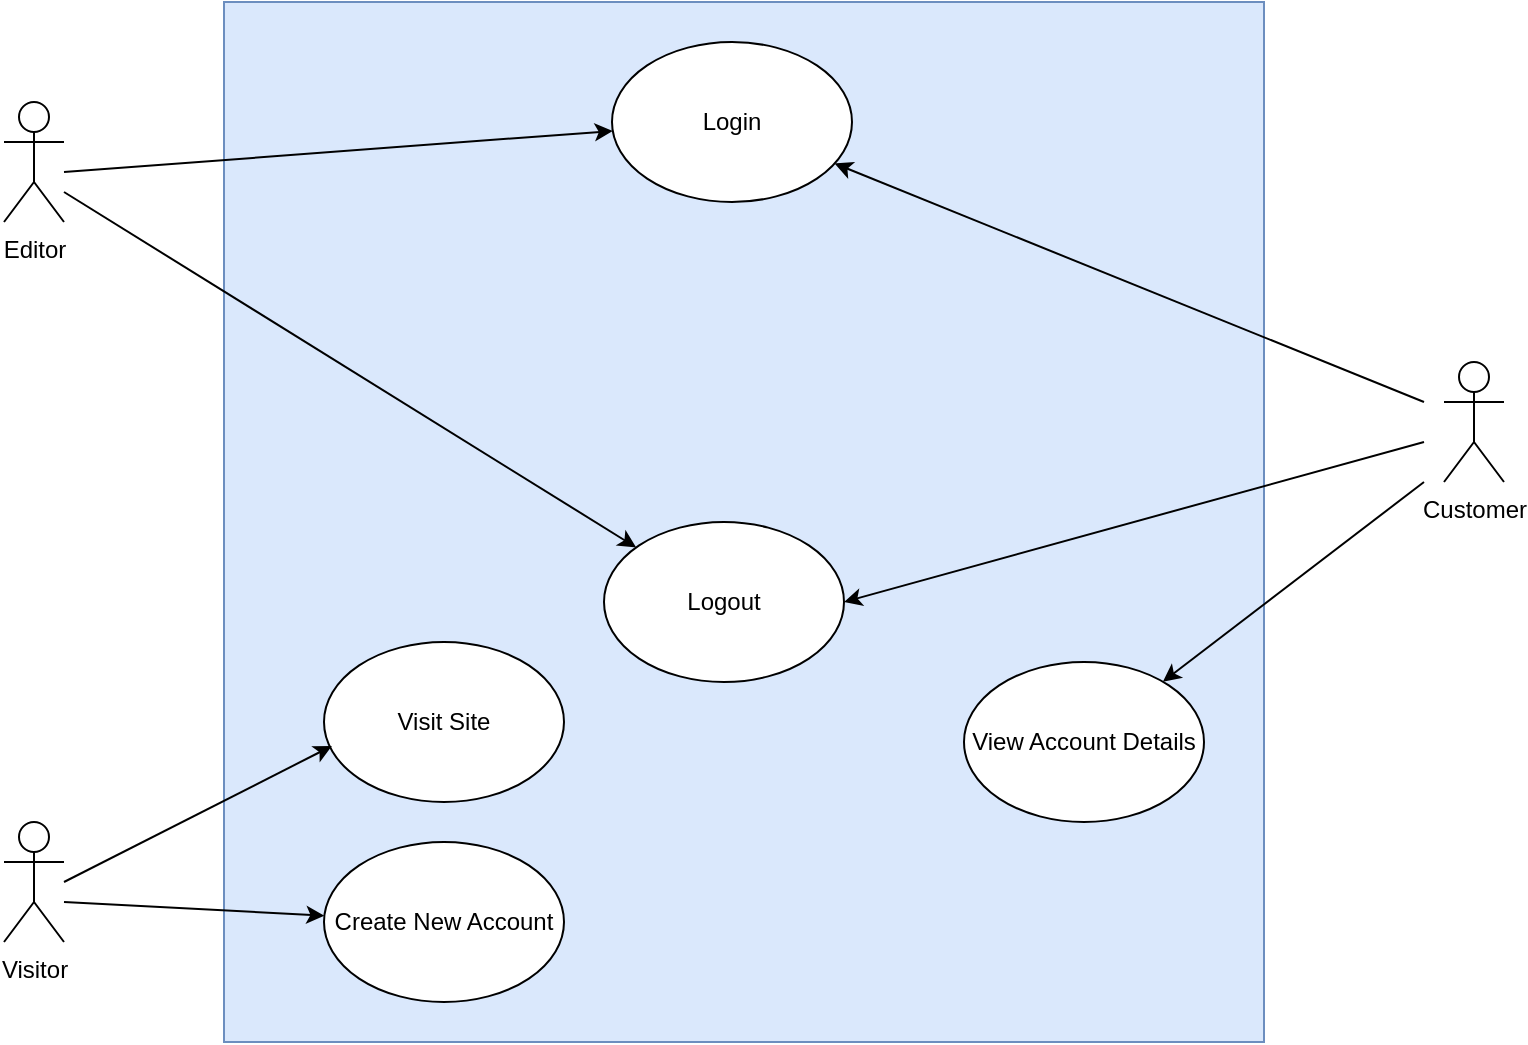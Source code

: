 <mxfile compressed="true" version="16.5.6" type="github"><diagram id="SVKaOEhVigUVczkBLGVq" name="Page-1"><mxGraphModel dx="868" dy="450" grid="1" gridSize="10" guides="1" tooltips="1" connect="1" arrows="1" fold="1" page="1" pageScale="1" pageWidth="827" pageHeight="1169" math="0" shadow="0"><root><mxCell id="0"/><mxCell id="1" parent="0"/><mxCell id="cUy7YZxRetMB7Kt8PGve-1" value="Editor" style="shape=umlActor;verticalLabelPosition=bottom;verticalAlign=top;html=1;outlineConnect=0;" parent="1" vertex="1"><mxGeometry x="50" y="90" width="30" height="60" as="geometry"/></mxCell><mxCell id="cUy7YZxRetMB7Kt8PGve-2" value="Visitor" style="shape=umlActor;verticalLabelPosition=bottom;verticalAlign=top;html=1;outlineConnect=0;" parent="1" vertex="1"><mxGeometry x="50" y="450" width="30" height="60" as="geometry"/></mxCell><mxCell id="aoWT-LzkS2eulk2DC-qY-1" value="Customer" style="shape=umlActor;verticalLabelPosition=bottom;verticalAlign=top;html=1;outlineConnect=0;" parent="1" vertex="1"><mxGeometry x="770" y="220" width="30" height="60" as="geometry"/></mxCell><mxCell id="c1tF5glh7n1Xves2hnFM-1" value="" style="whiteSpace=wrap;html=1;aspect=fixed;fillColor=#dae8fc;strokeColor=#6c8ebf;" parent="1" vertex="1"><mxGeometry x="160" y="40" width="520" height="520" as="geometry"/></mxCell><mxCell id="c1tF5glh7n1Xves2hnFM-2" value="Login" style="ellipse;whiteSpace=wrap;html=1;" parent="1" vertex="1"><mxGeometry x="354" y="60" width="120" height="80" as="geometry"/></mxCell><mxCell id="c1tF5glh7n1Xves2hnFM-3" value="Logout" style="ellipse;whiteSpace=wrap;html=1;" parent="1" vertex="1"><mxGeometry x="350" y="300" width="120" height="80" as="geometry"/></mxCell><mxCell id="c1tF5glh7n1Xves2hnFM-4" value="View Account Details" style="ellipse;whiteSpace=wrap;html=1;" parent="1" vertex="1"><mxGeometry x="530" y="370" width="120" height="80" as="geometry"/></mxCell><mxCell id="c1tF5glh7n1Xves2hnFM-5" value="Visit Site" style="ellipse;whiteSpace=wrap;html=1;" parent="1" vertex="1"><mxGeometry x="210" y="360" width="120" height="80" as="geometry"/></mxCell><mxCell id="c1tF5glh7n1Xves2hnFM-6" value="Create New Account" style="ellipse;whiteSpace=wrap;html=1;" parent="1" vertex="1"><mxGeometry x="210" y="460" width="120" height="80" as="geometry"/></mxCell><mxCell id="IfXhBUEUI42p9_bn3BJ2-1" value="" style="endArrow=classic;html=1;rounded=0;" parent="1" target="c1tF5glh7n1Xves2hnFM-2" edge="1"><mxGeometry width="50" height="50" relative="1" as="geometry"><mxPoint x="80" y="125" as="sourcePoint"/><mxPoint x="130" y="110" as="targetPoint"/></mxGeometry></mxCell><mxCell id="IfXhBUEUI42p9_bn3BJ2-2" value="" style="endArrow=classic;html=1;rounded=0;" parent="1" target="c1tF5glh7n1Xves2hnFM-2" edge="1"><mxGeometry width="50" height="50" relative="1" as="geometry"><mxPoint x="760" y="240" as="sourcePoint"/><mxPoint x="740" y="70" as="targetPoint"/></mxGeometry></mxCell><mxCell id="IfXhBUEUI42p9_bn3BJ2-3" value="" style="endArrow=classic;html=1;rounded=0;entryX=1;entryY=0.5;entryDx=0;entryDy=0;" parent="1" target="c1tF5glh7n1Xves2hnFM-3" edge="1"><mxGeometry width="50" height="50" relative="1" as="geometry"><mxPoint x="760" y="260" as="sourcePoint"/><mxPoint x="483.499" y="115.159" as="targetPoint"/></mxGeometry></mxCell><mxCell id="IfXhBUEUI42p9_bn3BJ2-4" value="" style="endArrow=classic;html=1;rounded=0;" parent="1" target="c1tF5glh7n1Xves2hnFM-3" edge="1"><mxGeometry width="50" height="50" relative="1" as="geometry"><mxPoint x="80" y="135" as="sourcePoint"/><mxPoint x="364.375" y="114.463" as="targetPoint"/></mxGeometry></mxCell><mxCell id="IfXhBUEUI42p9_bn3BJ2-5" value="" style="endArrow=classic;html=1;rounded=0;" parent="1" target="c1tF5glh7n1Xves2hnFM-4" edge="1"><mxGeometry width="50" height="50" relative="1" as="geometry"><mxPoint x="760" y="280" as="sourcePoint"/><mxPoint x="480" y="350" as="targetPoint"/></mxGeometry></mxCell><mxCell id="IfXhBUEUI42p9_bn3BJ2-6" value="" style="endArrow=classic;html=1;rounded=0;entryX=0.033;entryY=0.65;entryDx=0;entryDy=0;entryPerimeter=0;" parent="1" target="c1tF5glh7n1Xves2hnFM-5" edge="1"><mxGeometry width="50" height="50" relative="1" as="geometry"><mxPoint x="80" y="480" as="sourcePoint"/><mxPoint x="130" y="430" as="targetPoint"/></mxGeometry></mxCell><mxCell id="IfXhBUEUI42p9_bn3BJ2-7" value="" style="endArrow=classic;html=1;rounded=0;" parent="1" target="c1tF5glh7n1Xves2hnFM-6" edge="1"><mxGeometry width="50" height="50" relative="1" as="geometry"><mxPoint x="80" y="490" as="sourcePoint"/><mxPoint x="223.96" y="422" as="targetPoint"/></mxGeometry></mxCell></root></mxGraphModel></diagram></mxfile>